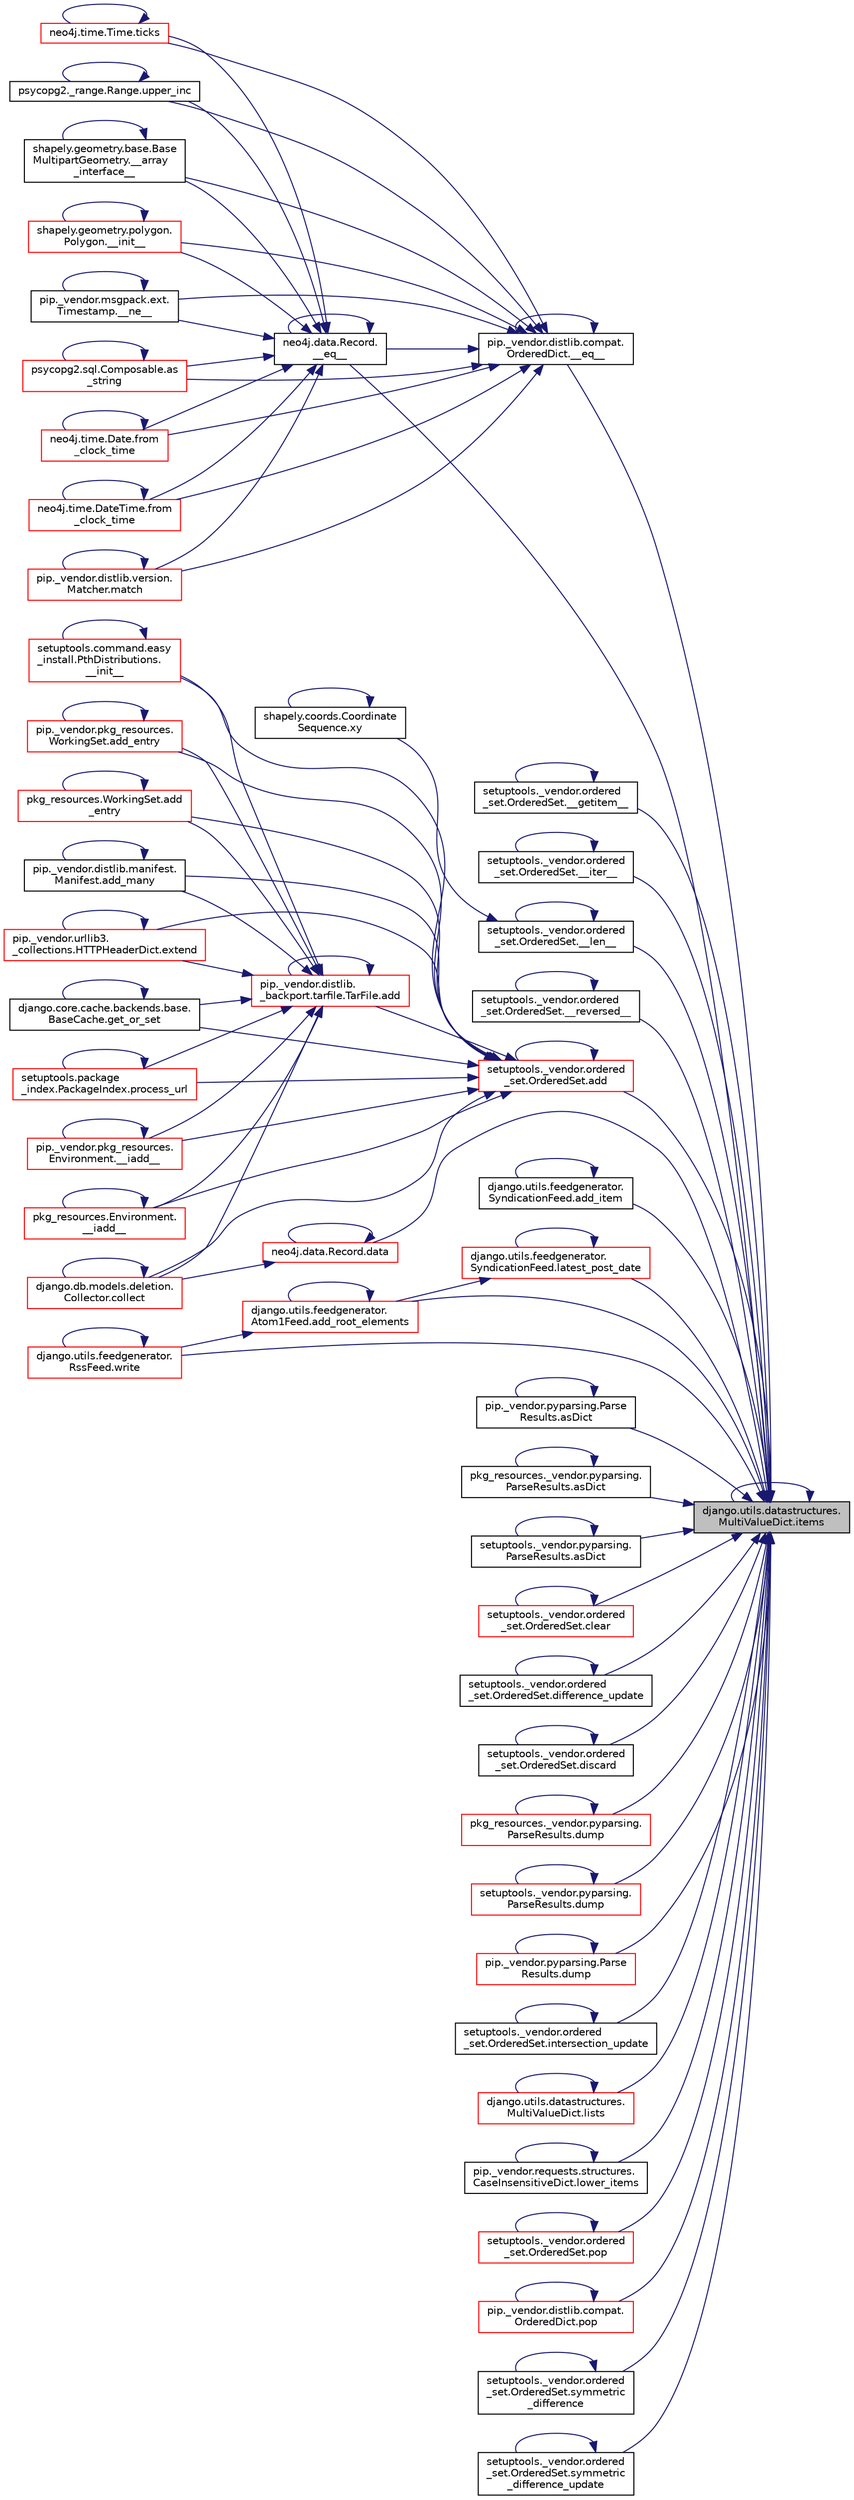 digraph "django.utils.datastructures.MultiValueDict.items"
{
 // LATEX_PDF_SIZE
  edge [fontname="Helvetica",fontsize="10",labelfontname="Helvetica",labelfontsize="10"];
  node [fontname="Helvetica",fontsize="10",shape=record];
  rankdir="RL";
  Node1 [label="django.utils.datastructures.\lMultiValueDict.items",height=0.2,width=0.4,color="black", fillcolor="grey75", style="filled", fontcolor="black",tooltip=" "];
  Node1 -> Node2 [dir="back",color="midnightblue",fontsize="10",style="solid",fontname="Helvetica"];
  Node2 [label="neo4j.data.Record.\l__eq__",height=0.2,width=0.4,color="black", fillcolor="white", style="filled",URL="$d8/da3/classneo4j_1_1data_1_1_record.html#a677599a593c35d675d8960d72462df9f",tooltip=" "];
  Node2 -> Node3 [dir="back",color="midnightblue",fontsize="10",style="solid",fontname="Helvetica"];
  Node3 [label="shapely.geometry.base.Base\lMultipartGeometry.__array\l_interface__",height=0.2,width=0.4,color="black", fillcolor="white", style="filled",URL="$df/d4a/classshapely_1_1geometry_1_1base_1_1_base_multipart_geometry.html#aa57caf9f9556c733425dee5dc556ac05",tooltip=" "];
  Node3 -> Node3 [dir="back",color="midnightblue",fontsize="10",style="solid",fontname="Helvetica"];
  Node2 -> Node2 [dir="back",color="midnightblue",fontsize="10",style="solid",fontname="Helvetica"];
  Node2 -> Node4 [dir="back",color="midnightblue",fontsize="10",style="solid",fontname="Helvetica"];
  Node4 [label="shapely.geometry.polygon.\lPolygon.__init__",height=0.2,width=0.4,color="red", fillcolor="white", style="filled",URL="$da/d80/classshapely_1_1geometry_1_1polygon_1_1_polygon.html#aa0b7892becd68ead1f110b5498c4e4be",tooltip=" "];
  Node4 -> Node4 [dir="back",color="midnightblue",fontsize="10",style="solid",fontname="Helvetica"];
  Node2 -> Node489 [dir="back",color="midnightblue",fontsize="10",style="solid",fontname="Helvetica"];
  Node489 [label="pip._vendor.msgpack.ext.\lTimestamp.__ne__",height=0.2,width=0.4,color="black", fillcolor="white", style="filled",URL="$d6/dd9/classpip_1_1__vendor_1_1msgpack_1_1ext_1_1_timestamp.html#a85bbfb0158c314f6747659d9d79fbc5f",tooltip=" "];
  Node489 -> Node489 [dir="back",color="midnightblue",fontsize="10",style="solid",fontname="Helvetica"];
  Node2 -> Node490 [dir="back",color="midnightblue",fontsize="10",style="solid",fontname="Helvetica"];
  Node490 [label="psycopg2.sql.Composable.as\l_string",height=0.2,width=0.4,color="red", fillcolor="white", style="filled",URL="$d8/d3d/classpsycopg2_1_1sql_1_1_composable.html#a77b13bb7380175e59facce7566dfb5f6",tooltip=" "];
  Node490 -> Node490 [dir="back",color="midnightblue",fontsize="10",style="solid",fontname="Helvetica"];
  Node2 -> Node199 [dir="back",color="midnightblue",fontsize="10",style="solid",fontname="Helvetica"];
  Node199 [label="neo4j.time.Date.from\l_clock_time",height=0.2,width=0.4,color="red", fillcolor="white", style="filled",URL="$d1/d6f/classneo4j_1_1time_1_1_date.html#a6e815a48a02a3f3d230e95d923cfb43b",tooltip=" "];
  Node199 -> Node199 [dir="back",color="midnightblue",fontsize="10",style="solid",fontname="Helvetica"];
  Node2 -> Node265 [dir="back",color="midnightblue",fontsize="10",style="solid",fontname="Helvetica"];
  Node265 [label="neo4j.time.DateTime.from\l_clock_time",height=0.2,width=0.4,color="red", fillcolor="white", style="filled",URL="$d4/dcd/classneo4j_1_1time_1_1_date_time.html#a12a2d4d1586b225b0a6156d4e6d4cc0c",tooltip=" "];
  Node265 -> Node265 [dir="back",color="midnightblue",fontsize="10",style="solid",fontname="Helvetica"];
  Node2 -> Node491 [dir="back",color="midnightblue",fontsize="10",style="solid",fontname="Helvetica"];
  Node491 [label="pip._vendor.distlib.version.\lMatcher.match",height=0.2,width=0.4,color="red", fillcolor="white", style="filled",URL="$d3/d6b/classpip_1_1__vendor_1_1distlib_1_1version_1_1_matcher.html#abab07ac81cd23c3863693a3986eca843",tooltip=" "];
  Node491 -> Node491 [dir="back",color="midnightblue",fontsize="10",style="solid",fontname="Helvetica"];
  Node2 -> Node266 [dir="back",color="midnightblue",fontsize="10",style="solid",fontname="Helvetica"];
  Node266 [label="neo4j.time.Time.ticks",height=0.2,width=0.4,color="red", fillcolor="white", style="filled",URL="$db/d2a/classneo4j_1_1time_1_1_time.html#af3cbc3ab118ea3f7c8aaee2cc13a89e1",tooltip=" "];
  Node266 -> Node266 [dir="back",color="midnightblue",fontsize="10",style="solid",fontname="Helvetica"];
  Node2 -> Node494 [dir="back",color="midnightblue",fontsize="10",style="solid",fontname="Helvetica"];
  Node494 [label="psycopg2._range.Range.upper_inc",height=0.2,width=0.4,color="black", fillcolor="white", style="filled",URL="$d0/dea/classpsycopg2_1_1__range_1_1_range.html#ab960d4f6c5956499e88d2b70b5043423",tooltip=" "];
  Node494 -> Node494 [dir="back",color="midnightblue",fontsize="10",style="solid",fontname="Helvetica"];
  Node1 -> Node488 [dir="back",color="midnightblue",fontsize="10",style="solid",fontname="Helvetica"];
  Node488 [label="pip._vendor.distlib.compat.\lOrderedDict.__eq__",height=0.2,width=0.4,color="black", fillcolor="white", style="filled",URL="$d8/dae/classpip_1_1__vendor_1_1distlib_1_1compat_1_1_ordered_dict.html#ae3489e81a223351378c9a41f93136439",tooltip=" "];
  Node488 -> Node3 [dir="back",color="midnightblue",fontsize="10",style="solid",fontname="Helvetica"];
  Node488 -> Node2 [dir="back",color="midnightblue",fontsize="10",style="solid",fontname="Helvetica"];
  Node488 -> Node488 [dir="back",color="midnightblue",fontsize="10",style="solid",fontname="Helvetica"];
  Node488 -> Node4 [dir="back",color="midnightblue",fontsize="10",style="solid",fontname="Helvetica"];
  Node488 -> Node489 [dir="back",color="midnightblue",fontsize="10",style="solid",fontname="Helvetica"];
  Node488 -> Node490 [dir="back",color="midnightblue",fontsize="10",style="solid",fontname="Helvetica"];
  Node488 -> Node199 [dir="back",color="midnightblue",fontsize="10",style="solid",fontname="Helvetica"];
  Node488 -> Node265 [dir="back",color="midnightblue",fontsize="10",style="solid",fontname="Helvetica"];
  Node488 -> Node491 [dir="back",color="midnightblue",fontsize="10",style="solid",fontname="Helvetica"];
  Node488 -> Node266 [dir="back",color="midnightblue",fontsize="10",style="solid",fontname="Helvetica"];
  Node488 -> Node494 [dir="back",color="midnightblue",fontsize="10",style="solid",fontname="Helvetica"];
  Node1 -> Node11 [dir="back",color="midnightblue",fontsize="10",style="solid",fontname="Helvetica"];
  Node11 [label="setuptools._vendor.ordered\l_set.OrderedSet.__getitem__",height=0.2,width=0.4,color="black", fillcolor="white", style="filled",URL="$d0/d40/classsetuptools_1_1__vendor_1_1ordered__set_1_1_ordered_set.html#afa5d263824cc35374a0cf762672f68ae",tooltip=" "];
  Node11 -> Node11 [dir="back",color="midnightblue",fontsize="10",style="solid",fontname="Helvetica"];
  Node1 -> Node495 [dir="back",color="midnightblue",fontsize="10",style="solid",fontname="Helvetica"];
  Node495 [label="setuptools._vendor.ordered\l_set.OrderedSet.__iter__",height=0.2,width=0.4,color="black", fillcolor="white", style="filled",URL="$d0/d40/classsetuptools_1_1__vendor_1_1ordered__set_1_1_ordered_set.html#a3238ae7179a07f6e984b517f9ea91b33",tooltip=" "];
  Node495 -> Node495 [dir="back",color="midnightblue",fontsize="10",style="solid",fontname="Helvetica"];
  Node1 -> Node496 [dir="back",color="midnightblue",fontsize="10",style="solid",fontname="Helvetica"];
  Node496 [label="setuptools._vendor.ordered\l_set.OrderedSet.__len__",height=0.2,width=0.4,color="black", fillcolor="white", style="filled",URL="$d0/d40/classsetuptools_1_1__vendor_1_1ordered__set_1_1_ordered_set.html#a0e386977ecad62376c21292b091bdc6d",tooltip=" "];
  Node496 -> Node496 [dir="back",color="midnightblue",fontsize="10",style="solid",fontname="Helvetica"];
  Node496 -> Node497 [dir="back",color="midnightblue",fontsize="10",style="solid",fontname="Helvetica"];
  Node497 [label="shapely.coords.Coordinate\lSequence.xy",height=0.2,width=0.4,color="black", fillcolor="white", style="filled",URL="$dd/d23/classshapely_1_1coords_1_1_coordinate_sequence.html#a0a6c867561a6ff8c0e2cc62688af4fa7",tooltip=" "];
  Node497 -> Node497 [dir="back",color="midnightblue",fontsize="10",style="solid",fontname="Helvetica"];
  Node1 -> Node498 [dir="back",color="midnightblue",fontsize="10",style="solid",fontname="Helvetica"];
  Node498 [label="setuptools._vendor.ordered\l_set.OrderedSet.__reversed__",height=0.2,width=0.4,color="black", fillcolor="white", style="filled",URL="$d0/d40/classsetuptools_1_1__vendor_1_1ordered__set_1_1_ordered_set.html#ac65bb1aa0efb9abd266b9b3b5befb95d",tooltip=" "];
  Node498 -> Node498 [dir="back",color="midnightblue",fontsize="10",style="solid",fontname="Helvetica"];
  Node1 -> Node499 [dir="back",color="midnightblue",fontsize="10",style="solid",fontname="Helvetica"];
  Node499 [label="setuptools._vendor.ordered\l_set.OrderedSet.add",height=0.2,width=0.4,color="red", fillcolor="white", style="filled",URL="$d0/d40/classsetuptools_1_1__vendor_1_1ordered__set_1_1_ordered_set.html#af53bf94a4162a3a93f25d7ccbe8bb7a2",tooltip=" "];
  Node499 -> Node59 [dir="back",color="midnightblue",fontsize="10",style="solid",fontname="Helvetica"];
  Node59 [label="pip._vendor.pkg_resources.\lEnvironment.__iadd__",height=0.2,width=0.4,color="red", fillcolor="white", style="filled",URL="$de/d79/classpip_1_1__vendor_1_1pkg__resources_1_1_environment.html#ad026f479ac7031c92cf7cec14cef654f",tooltip=" "];
  Node59 -> Node59 [dir="back",color="midnightblue",fontsize="10",style="solid",fontname="Helvetica"];
  Node499 -> Node66 [dir="back",color="midnightblue",fontsize="10",style="solid",fontname="Helvetica"];
  Node66 [label="pkg_resources.Environment.\l__iadd__",height=0.2,width=0.4,color="red", fillcolor="white", style="filled",URL="$dd/d81/classpkg__resources_1_1_environment.html#ac8fc54442fe5e9c647b57320e7ccf78a",tooltip=" "];
  Node66 -> Node66 [dir="back",color="midnightblue",fontsize="10",style="solid",fontname="Helvetica"];
  Node499 -> Node67 [dir="back",color="midnightblue",fontsize="10",style="solid",fontname="Helvetica"];
  Node67 [label="setuptools.command.easy\l_install.PthDistributions.\l__init__",height=0.2,width=0.4,color="red", fillcolor="white", style="filled",URL="$d2/d49/classsetuptools_1_1command_1_1easy__install_1_1_pth_distributions.html#a1ca1a1ca566543e0e54d7ae015a16dc5",tooltip=" "];
  Node67 -> Node67 [dir="back",color="midnightblue",fontsize="10",style="solid",fontname="Helvetica"];
  Node499 -> Node499 [dir="back",color="midnightblue",fontsize="10",style="solid",fontname="Helvetica"];
  Node499 -> Node68 [dir="back",color="midnightblue",fontsize="10",style="solid",fontname="Helvetica"];
  Node68 [label="pip._vendor.distlib.\l_backport.tarfile.TarFile.add",height=0.2,width=0.4,color="red", fillcolor="white", style="filled",URL="$d7/d1d/classpip_1_1__vendor_1_1distlib_1_1__backport_1_1tarfile_1_1_tar_file.html#a79067a66314d66032cb43144c54355a2",tooltip=" "];
  Node68 -> Node59 [dir="back",color="midnightblue",fontsize="10",style="solid",fontname="Helvetica"];
  Node68 -> Node66 [dir="back",color="midnightblue",fontsize="10",style="solid",fontname="Helvetica"];
  Node68 -> Node67 [dir="back",color="midnightblue",fontsize="10",style="solid",fontname="Helvetica"];
  Node68 -> Node68 [dir="back",color="midnightblue",fontsize="10",style="solid",fontname="Helvetica"];
  Node68 -> Node69 [dir="back",color="midnightblue",fontsize="10",style="solid",fontname="Helvetica"];
  Node69 [label="pip._vendor.pkg_resources.\lWorkingSet.add_entry",height=0.2,width=0.4,color="red", fillcolor="white", style="filled",URL="$da/d4f/classpip_1_1__vendor_1_1pkg__resources_1_1_working_set.html#a10dbfcb72bfdc7c7b16d764c7002a87d",tooltip=" "];
  Node69 -> Node69 [dir="back",color="midnightblue",fontsize="10",style="solid",fontname="Helvetica"];
  Node68 -> Node72 [dir="back",color="midnightblue",fontsize="10",style="solid",fontname="Helvetica"];
  Node72 [label="pkg_resources.WorkingSet.add\l_entry",height=0.2,width=0.4,color="red", fillcolor="white", style="filled",URL="$d5/d96/classpkg__resources_1_1_working_set.html#aed20abcb6a85cdc25dff1686ad480958",tooltip=" "];
  Node72 -> Node72 [dir="back",color="midnightblue",fontsize="10",style="solid",fontname="Helvetica"];
  Node68 -> Node73 [dir="back",color="midnightblue",fontsize="10",style="solid",fontname="Helvetica"];
  Node73 [label="pip._vendor.distlib.manifest.\lManifest.add_many",height=0.2,width=0.4,color="black", fillcolor="white", style="filled",URL="$d2/d05/classpip_1_1__vendor_1_1distlib_1_1manifest_1_1_manifest.html#aa18ac58e0425c6d4de8ac182a52145fe",tooltip=" "];
  Node73 -> Node73 [dir="back",color="midnightblue",fontsize="10",style="solid",fontname="Helvetica"];
  Node68 -> Node30 [dir="back",color="midnightblue",fontsize="10",style="solid",fontname="Helvetica"];
  Node30 [label="django.db.models.deletion.\lCollector.collect",height=0.2,width=0.4,color="red", fillcolor="white", style="filled",URL="$d8/dc4/classdjango_1_1db_1_1models_1_1deletion_1_1_collector.html#a44e7793473ae99b03633319af84ad54a",tooltip=" "];
  Node30 -> Node30 [dir="back",color="midnightblue",fontsize="10",style="solid",fontname="Helvetica"];
  Node68 -> Node74 [dir="back",color="midnightblue",fontsize="10",style="solid",fontname="Helvetica"];
  Node74 [label="pip._vendor.urllib3.\l_collections.HTTPHeaderDict.extend",height=0.2,width=0.4,color="red", fillcolor="white", style="filled",URL="$d8/dc7/classpip_1_1__vendor_1_1urllib3_1_1__collections_1_1_h_t_t_p_header_dict.html#a04ea7ef53fe3916a040ec0e8cacc6581",tooltip=" "];
  Node74 -> Node74 [dir="back",color="midnightblue",fontsize="10",style="solid",fontname="Helvetica"];
  Node68 -> Node75 [dir="back",color="midnightblue",fontsize="10",style="solid",fontname="Helvetica"];
  Node75 [label="django.core.cache.backends.base.\lBaseCache.get_or_set",height=0.2,width=0.4,color="black", fillcolor="white", style="filled",URL="$d0/d87/classdjango_1_1core_1_1cache_1_1backends_1_1base_1_1_base_cache.html#ab8fb6d32aa82d027f181414df0f562b3",tooltip=" "];
  Node75 -> Node75 [dir="back",color="midnightblue",fontsize="10",style="solid",fontname="Helvetica"];
  Node68 -> Node76 [dir="back",color="midnightblue",fontsize="10",style="solid",fontname="Helvetica"];
  Node76 [label="setuptools.package\l_index.PackageIndex.process_url",height=0.2,width=0.4,color="red", fillcolor="white", style="filled",URL="$d4/dea/classsetuptools_1_1package__index_1_1_package_index.html#a537fc87df159c2474b7fa0ccac56513d",tooltip=" "];
  Node76 -> Node76 [dir="back",color="midnightblue",fontsize="10",style="solid",fontname="Helvetica"];
  Node499 -> Node69 [dir="back",color="midnightblue",fontsize="10",style="solid",fontname="Helvetica"];
  Node499 -> Node72 [dir="back",color="midnightblue",fontsize="10",style="solid",fontname="Helvetica"];
  Node499 -> Node73 [dir="back",color="midnightblue",fontsize="10",style="solid",fontname="Helvetica"];
  Node499 -> Node30 [dir="back",color="midnightblue",fontsize="10",style="solid",fontname="Helvetica"];
  Node499 -> Node74 [dir="back",color="midnightblue",fontsize="10",style="solid",fontname="Helvetica"];
  Node499 -> Node75 [dir="back",color="midnightblue",fontsize="10",style="solid",fontname="Helvetica"];
  Node499 -> Node76 [dir="back",color="midnightblue",fontsize="10",style="solid",fontname="Helvetica"];
  Node1 -> Node500 [dir="back",color="midnightblue",fontsize="10",style="solid",fontname="Helvetica"];
  Node500 [label="django.utils.feedgenerator.\lSyndicationFeed.add_item",height=0.2,width=0.4,color="black", fillcolor="white", style="filled",URL="$d7/dc3/classdjango_1_1utils_1_1feedgenerator_1_1_syndication_feed.html#a581b1cda4798116e5c961f20818edbb6",tooltip=" "];
  Node500 -> Node500 [dir="back",color="midnightblue",fontsize="10",style="solid",fontname="Helvetica"];
  Node1 -> Node501 [dir="back",color="midnightblue",fontsize="10",style="solid",fontname="Helvetica"];
  Node501 [label="django.utils.feedgenerator.\lAtom1Feed.add_root_elements",height=0.2,width=0.4,color="red", fillcolor="white", style="filled",URL="$d2/dc8/classdjango_1_1utils_1_1feedgenerator_1_1_atom1_feed.html#a3fb3c960923723e1eb0769332f4b7f17",tooltip=" "];
  Node501 -> Node501 [dir="back",color="midnightblue",fontsize="10",style="solid",fontname="Helvetica"];
  Node501 -> Node502 [dir="back",color="midnightblue",fontsize="10",style="solid",fontname="Helvetica"];
  Node502 [label="django.utils.feedgenerator.\lRssFeed.write",height=0.2,width=0.4,color="red", fillcolor="white", style="filled",URL="$d7/db3/classdjango_1_1utils_1_1feedgenerator_1_1_rss_feed.html#aa4949e5bd3c397a1a6ce7ce18979ec62",tooltip=" "];
  Node502 -> Node502 [dir="back",color="midnightblue",fontsize="10",style="solid",fontname="Helvetica"];
  Node1 -> Node504 [dir="back",color="midnightblue",fontsize="10",style="solid",fontname="Helvetica"];
  Node504 [label="pip._vendor.pyparsing.Parse\lResults.asDict",height=0.2,width=0.4,color="black", fillcolor="white", style="filled",URL="$d3/d5b/classpip_1_1__vendor_1_1pyparsing_1_1_parse_results.html#a2a26c1c250002905345967e6cc0bd632",tooltip=" "];
  Node504 -> Node504 [dir="back",color="midnightblue",fontsize="10",style="solid",fontname="Helvetica"];
  Node1 -> Node505 [dir="back",color="midnightblue",fontsize="10",style="solid",fontname="Helvetica"];
  Node505 [label="pkg_resources._vendor.pyparsing.\lParseResults.asDict",height=0.2,width=0.4,color="black", fillcolor="white", style="filled",URL="$d3/d93/classpkg__resources_1_1__vendor_1_1pyparsing_1_1_parse_results.html#ab73f26af9e7cc95de6dbb0d54d7a81ba",tooltip=" "];
  Node505 -> Node505 [dir="back",color="midnightblue",fontsize="10",style="solid",fontname="Helvetica"];
  Node1 -> Node506 [dir="back",color="midnightblue",fontsize="10",style="solid",fontname="Helvetica"];
  Node506 [label="setuptools._vendor.pyparsing.\lParseResults.asDict",height=0.2,width=0.4,color="black", fillcolor="white", style="filled",URL="$df/d77/classsetuptools_1_1__vendor_1_1pyparsing_1_1_parse_results.html#aa94e10c70716802a5bd2d265bbaa2f65",tooltip=" "];
  Node506 -> Node506 [dir="back",color="midnightblue",fontsize="10",style="solid",fontname="Helvetica"];
  Node1 -> Node507 [dir="back",color="midnightblue",fontsize="10",style="solid",fontname="Helvetica"];
  Node507 [label="setuptools._vendor.ordered\l_set.OrderedSet.clear",height=0.2,width=0.4,color="red", fillcolor="white", style="filled",URL="$d0/d40/classsetuptools_1_1__vendor_1_1ordered__set_1_1_ordered_set.html#a8b928f1bac1c68eedf2efac951d28d51",tooltip=" "];
  Node507 -> Node507 [dir="back",color="midnightblue",fontsize="10",style="solid",fontname="Helvetica"];
  Node1 -> Node508 [dir="back",color="midnightblue",fontsize="10",style="solid",fontname="Helvetica"];
  Node508 [label="neo4j.data.Record.data",height=0.2,width=0.4,color="red", fillcolor="white", style="filled",URL="$d8/da3/classneo4j_1_1data_1_1_record.html#a24123084c9f60275847a4509076677bf",tooltip=" "];
  Node508 -> Node30 [dir="back",color="midnightblue",fontsize="10",style="solid",fontname="Helvetica"];
  Node508 -> Node508 [dir="back",color="midnightblue",fontsize="10",style="solid",fontname="Helvetica"];
  Node1 -> Node574 [dir="back",color="midnightblue",fontsize="10",style="solid",fontname="Helvetica"];
  Node574 [label="setuptools._vendor.ordered\l_set.OrderedSet.difference_update",height=0.2,width=0.4,color="black", fillcolor="white", style="filled",URL="$d0/d40/classsetuptools_1_1__vendor_1_1ordered__set_1_1_ordered_set.html#a7d9d09bfb237ae7409570e6ad7c59f01",tooltip=" "];
  Node574 -> Node574 [dir="back",color="midnightblue",fontsize="10",style="solid",fontname="Helvetica"];
  Node1 -> Node575 [dir="back",color="midnightblue",fontsize="10",style="solid",fontname="Helvetica"];
  Node575 [label="setuptools._vendor.ordered\l_set.OrderedSet.discard",height=0.2,width=0.4,color="black", fillcolor="white", style="filled",URL="$d0/d40/classsetuptools_1_1__vendor_1_1ordered__set_1_1_ordered_set.html#aba1c2bb8144014dfad2f2d4872fe1337",tooltip=" "];
  Node575 -> Node575 [dir="back",color="midnightblue",fontsize="10",style="solid",fontname="Helvetica"];
  Node1 -> Node576 [dir="back",color="midnightblue",fontsize="10",style="solid",fontname="Helvetica"];
  Node576 [label="pkg_resources._vendor.pyparsing.\lParseResults.dump",height=0.2,width=0.4,color="red", fillcolor="white", style="filled",URL="$d3/d93/classpkg__resources_1_1__vendor_1_1pyparsing_1_1_parse_results.html#a8ef896f3757488f88d385652f96e7b1b",tooltip=" "];
  Node576 -> Node576 [dir="back",color="midnightblue",fontsize="10",style="solid",fontname="Helvetica"];
  Node1 -> Node580 [dir="back",color="midnightblue",fontsize="10",style="solid",fontname="Helvetica"];
  Node580 [label="setuptools._vendor.pyparsing.\lParseResults.dump",height=0.2,width=0.4,color="red", fillcolor="white", style="filled",URL="$df/d77/classsetuptools_1_1__vendor_1_1pyparsing_1_1_parse_results.html#a1a4a3dd9ab26677a709fdcbb2289da04",tooltip=" "];
  Node580 -> Node580 [dir="back",color="midnightblue",fontsize="10",style="solid",fontname="Helvetica"];
  Node1 -> Node582 [dir="back",color="midnightblue",fontsize="10",style="solid",fontname="Helvetica"];
  Node582 [label="pip._vendor.pyparsing.Parse\lResults.dump",height=0.2,width=0.4,color="red", fillcolor="white", style="filled",URL="$d3/d5b/classpip_1_1__vendor_1_1pyparsing_1_1_parse_results.html#a72363ec5208e922eae5732bf122c0480",tooltip=" "];
  Node582 -> Node582 [dir="back",color="midnightblue",fontsize="10",style="solid",fontname="Helvetica"];
  Node1 -> Node584 [dir="back",color="midnightblue",fontsize="10",style="solid",fontname="Helvetica"];
  Node584 [label="setuptools._vendor.ordered\l_set.OrderedSet.intersection_update",height=0.2,width=0.4,color="black", fillcolor="white", style="filled",URL="$d0/d40/classsetuptools_1_1__vendor_1_1ordered__set_1_1_ordered_set.html#aa74cb4ee0ea35a15b0e0db2f88d8b79d",tooltip=" "];
  Node584 -> Node584 [dir="back",color="midnightblue",fontsize="10",style="solid",fontname="Helvetica"];
  Node1 -> Node1 [dir="back",color="midnightblue",fontsize="10",style="solid",fontname="Helvetica"];
  Node1 -> Node585 [dir="back",color="midnightblue",fontsize="10",style="solid",fontname="Helvetica"];
  Node585 [label="django.utils.feedgenerator.\lSyndicationFeed.latest_post_date",height=0.2,width=0.4,color="red", fillcolor="white", style="filled",URL="$d7/dc3/classdjango_1_1utils_1_1feedgenerator_1_1_syndication_feed.html#acb91f3a383f15b6ec997db8c443b440e",tooltip=" "];
  Node585 -> Node501 [dir="back",color="midnightblue",fontsize="10",style="solid",fontname="Helvetica"];
  Node585 -> Node585 [dir="back",color="midnightblue",fontsize="10",style="solid",fontname="Helvetica"];
  Node1 -> Node677 [dir="back",color="midnightblue",fontsize="10",style="solid",fontname="Helvetica"];
  Node677 [label="django.utils.datastructures.\lMultiValueDict.lists",height=0.2,width=0.4,color="red", fillcolor="white", style="filled",URL="$d5/d02/classdjango_1_1utils_1_1datastructures_1_1_multi_value_dict.html#a515aa45c90a18360efc658435e528890",tooltip=" "];
  Node677 -> Node677 [dir="back",color="midnightblue",fontsize="10",style="solid",fontname="Helvetica"];
  Node1 -> Node587 [dir="back",color="midnightblue",fontsize="10",style="solid",fontname="Helvetica"];
  Node587 [label="pip._vendor.requests.structures.\lCaseInsensitiveDict.lower_items",height=0.2,width=0.4,color="black", fillcolor="white", style="filled",URL="$d3/de3/classpip_1_1__vendor_1_1requests_1_1structures_1_1_case_insensitive_dict.html#ac97d90e15e0694b54a675b57bcfaac62",tooltip=" "];
  Node587 -> Node587 [dir="back",color="midnightblue",fontsize="10",style="solid",fontname="Helvetica"];
  Node1 -> Node588 [dir="back",color="midnightblue",fontsize="10",style="solid",fontname="Helvetica"];
  Node588 [label="setuptools._vendor.ordered\l_set.OrderedSet.pop",height=0.2,width=0.4,color="red", fillcolor="white", style="filled",URL="$d0/d40/classsetuptools_1_1__vendor_1_1ordered__set_1_1_ordered_set.html#a2c082ff6ec71d46b9bfc294323720611",tooltip=" "];
  Node588 -> Node588 [dir="back",color="midnightblue",fontsize="10",style="solid",fontname="Helvetica"];
  Node1 -> Node589 [dir="back",color="midnightblue",fontsize="10",style="solid",fontname="Helvetica"];
  Node589 [label="pip._vendor.distlib.compat.\lOrderedDict.pop",height=0.2,width=0.4,color="red", fillcolor="white", style="filled",URL="$d8/dae/classpip_1_1__vendor_1_1distlib_1_1compat_1_1_ordered_dict.html#ae316e3827116112c73a1817614580875",tooltip=" "];
  Node589 -> Node589 [dir="back",color="midnightblue",fontsize="10",style="solid",fontname="Helvetica"];
  Node1 -> Node591 [dir="back",color="midnightblue",fontsize="10",style="solid",fontname="Helvetica"];
  Node591 [label="setuptools._vendor.ordered\l_set.OrderedSet.symmetric\l_difference",height=0.2,width=0.4,color="black", fillcolor="white", style="filled",URL="$d0/d40/classsetuptools_1_1__vendor_1_1ordered__set_1_1_ordered_set.html#a3cb605fe96c3dd88b27099de9ac919d4",tooltip=" "];
  Node591 -> Node591 [dir="back",color="midnightblue",fontsize="10",style="solid",fontname="Helvetica"];
  Node1 -> Node592 [dir="back",color="midnightblue",fontsize="10",style="solid",fontname="Helvetica"];
  Node592 [label="setuptools._vendor.ordered\l_set.OrderedSet.symmetric\l_difference_update",height=0.2,width=0.4,color="black", fillcolor="white", style="filled",URL="$d0/d40/classsetuptools_1_1__vendor_1_1ordered__set_1_1_ordered_set.html#a52a023f956d56fc4cead0069a91e4e1a",tooltip=" "];
  Node592 -> Node592 [dir="back",color="midnightblue",fontsize="10",style="solid",fontname="Helvetica"];
  Node1 -> Node502 [dir="back",color="midnightblue",fontsize="10",style="solid",fontname="Helvetica"];
}
